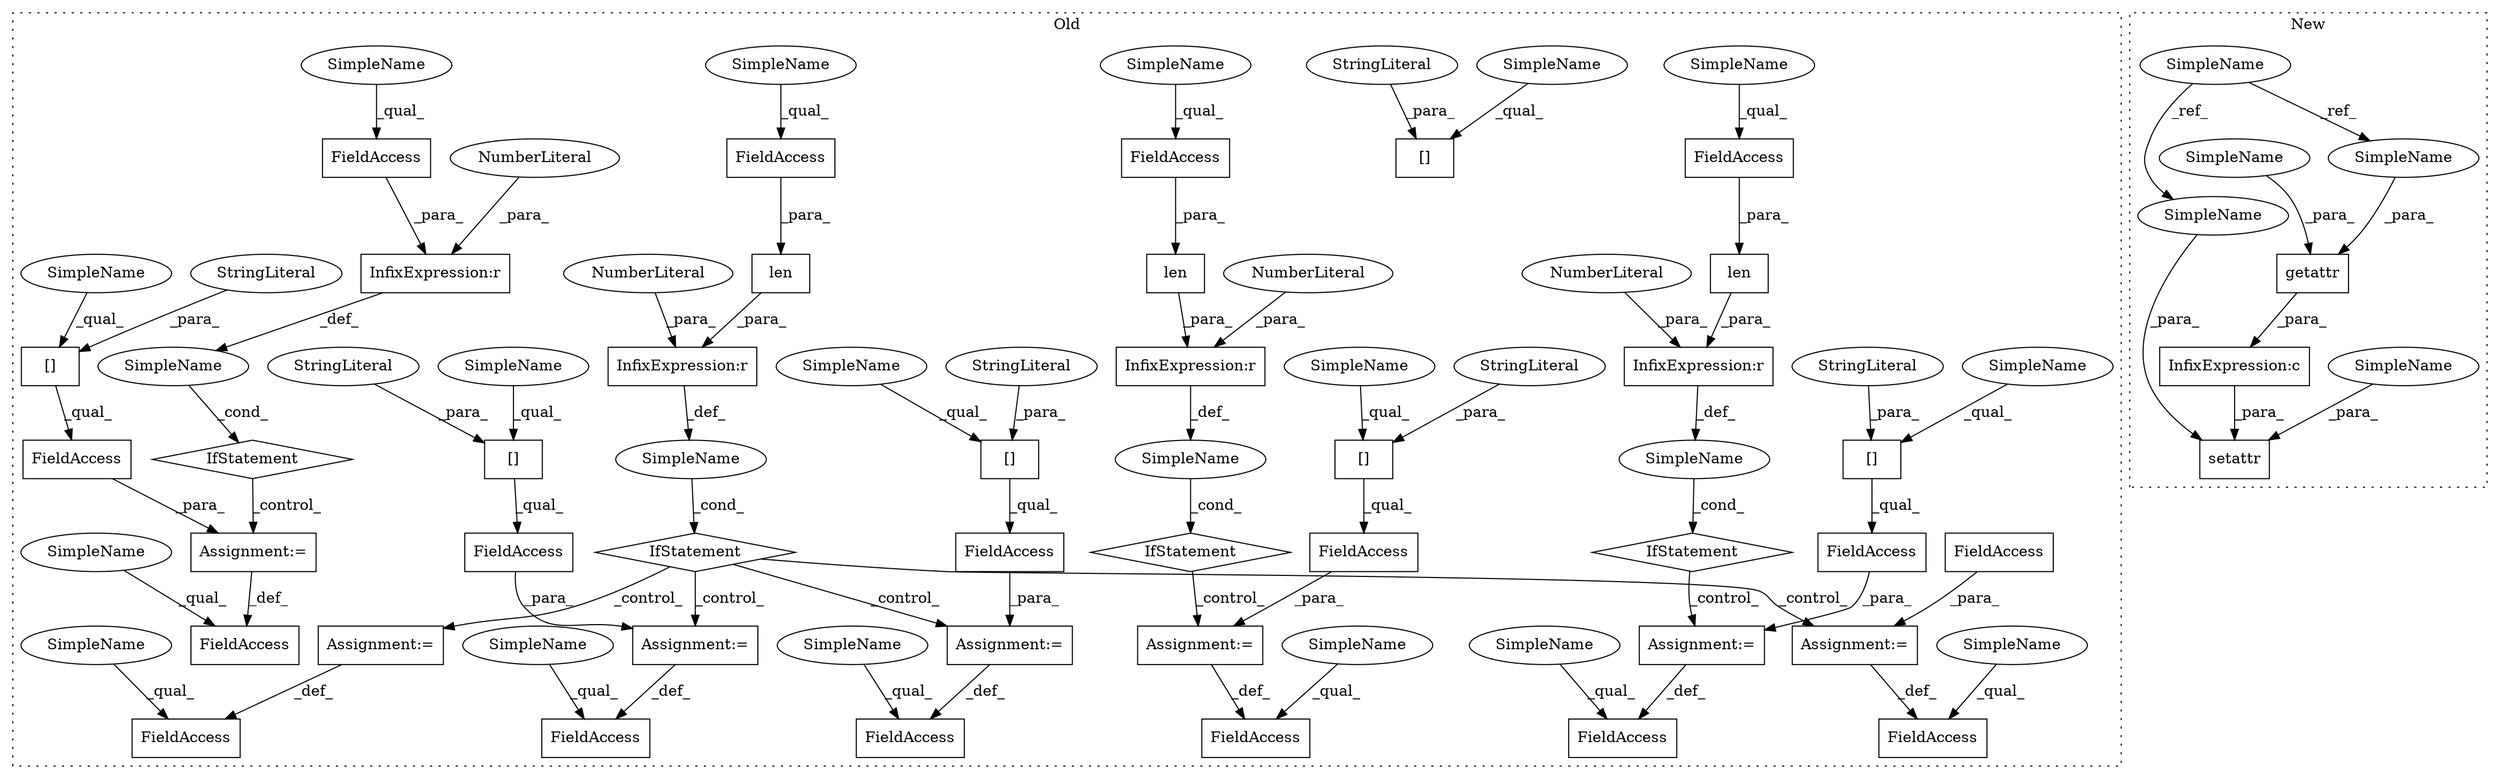 digraph G {
subgraph cluster0 {
1 [label="len" a="32" s="4917,4935" l="4,1" shape="box"];
3 [label="InfixExpression:r" a="27" s="4936" l="4" shape="box"];
4 [label="NumberLiteral" a="34" s="4940" l="1" shape="ellipse"];
6 [label="FieldAccess" a="22" s="4921" l="14" shape="box"];
8 [label="FieldAccess" a="22" s="5005" l="14" shape="box"];
9 [label="InfixExpression:r" a="27" s="5019" l="4" shape="box"];
10 [label="NumberLiteral" a="34" s="5023" l="1" shape="ellipse"];
11 [label="FieldAccess" a="22" s="5092" l="6" shape="box"];
12 [label="len" a="32" s="5088,5098" l="4,1" shape="box"];
13 [label="InfixExpression:r" a="27" s="5099" l="4" shape="box"];
14 [label="NumberLiteral" a="34" s="5103" l="1" shape="ellipse"];
15 [label="FieldAccess" a="22" s="4655" l="16" shape="box"];
16 [label="len" a="32" s="4651,4671" l="4,1" shape="box"];
17 [label="InfixExpression:r" a="27" s="4672" l="4" shape="box"];
18 [label="NumberLiteral" a="34" s="4676" l="1" shape="ellipse"];
19 [label="FieldAccess" a="22" s="5114" l="6" shape="box"];
20 [label="FieldAccess" a="22" s="5034" l="14" shape="box"];
21 [label="FieldAccess" a="22" s="4737" l="17" shape="box"];
22 [label="FieldAccess" a="22" s="4951" l="14" shape="box"];
23 [label="FieldAccess" a="22" s="4855" l="18" shape="box"];
24 [label="FieldAccess" a="22" s="4789" l="17" shape="box"];
25 [label="FieldAccess" a="22" s="4687" l="16" shape="box"];
26 [label="IfStatement" a="25" s="4647,4677" l="4,2" shape="diamond"];
27 [label="SimpleName" a="42" s="" l="" shape="ellipse"];
28 [label="Assignment:=" a="7" s="4873" l="1" shape="box"];
29 [label="FieldAccess" a="22" s="4874" l="27" shape="box"];
30 [label="IfStatement" a="25" s="5084,5104" l="4,2" shape="diamond"];
32 [label="SimpleName" a="42" s="" l="" shape="ellipse"];
33 [label="Assignment:=" a="7" s="5120" l="1" shape="box"];
34 [label="FieldAccess" a="22" s="5121" l="15" shape="box"];
35 [label="[]" a="2" s="5121,5132" l="6,1" shape="box"];
36 [label="StringLiteral" a="45" s="5127" l="5" shape="ellipse"];
37 [label="[]" a="2" s="4966,4977" l="6,1" shape="box"];
38 [label="FieldAccess" a="22" s="4966" l="23" shape="box"];
39 [label="[]" a="2" s="4755,4766" l="6,1" shape="box"];
40 [label="FieldAccess" a="22" s="4755" l="26" shape="box"];
41 [label="[]" a="2" s="5049,5060" l="6,1" shape="box"];
42 [label="FieldAccess" a="22" s="5049" l="23" shape="box"];
43 [label="[]" a="2" s="4704,4715" l="6,1" shape="box"];
44 [label="FieldAccess" a="22" s="4704" l="25" shape="box"];
45 [label="StringLiteral" a="45" s="5055" l="5" shape="ellipse"];
46 [label="StringLiteral" a="45" s="4710" l="5" shape="ellipse"];
47 [label="StringLiteral" a="45" s="4761" l="5" shape="ellipse"];
48 [label="StringLiteral" a="45" s="4972" l="5" shape="ellipse"];
49 [label="IfStatement" a="25" s="5001,5024" l="4,2" shape="diamond"];
50 [label="SimpleName" a="42" s="" l="" shape="ellipse"];
51 [label="Assignment:=" a="7" s="5048" l="1" shape="box"];
52 [label="IfStatement" a="25" s="4913,4941" l="4,2" shape="diamond"];
53 [label="Assignment:=" a="7" s="4703" l="1" shape="box"];
54 [label="Assignment:=" a="7" s="4754" l="1" shape="box"];
55 [label="[]" a="2" s="4815,4826" l="6,1" shape="box"];
56 [label="StringLiteral" a="45" s="4821" l="5" shape="ellipse"];
57 [label="SimpleName" a="42" s="" l="" shape="ellipse"];
58 [label="Assignment:=" a="7" s="4965" l="1" shape="box"];
59 [label="Assignment:=" a="7" s="4806" l="1" shape="box"];
62 [label="SimpleName" a="42" s="4815" l="5" shape="ellipse"];
63 [label="SimpleName" a="42" s="4704" l="5" shape="ellipse"];
64 [label="SimpleName" a="42" s="4966" l="5" shape="ellipse"];
65 [label="SimpleName" a="42" s="5049" l="5" shape="ellipse"];
66 [label="SimpleName" a="42" s="5121" l="5" shape="ellipse"];
67 [label="SimpleName" a="42" s="4755" l="5" shape="ellipse"];
70 [label="SimpleName" a="42" s="5114" l="3" shape="ellipse"];
71 [label="SimpleName" a="42" s="4655" l="3" shape="ellipse"];
72 [label="SimpleName" a="42" s="4855" l="3" shape="ellipse"];
73 [label="SimpleName" a="42" s="4921" l="3" shape="ellipse"];
74 [label="SimpleName" a="42" s="4951" l="3" shape="ellipse"];
75 [label="SimpleName" a="42" s="5092" l="3" shape="ellipse"];
76 [label="SimpleName" a="42" s="5034" l="3" shape="ellipse"];
77 [label="SimpleName" a="42" s="4789" l="3" shape="ellipse"];
78 [label="SimpleName" a="42" s="4737" l="3" shape="ellipse"];
79 [label="SimpleName" a="42" s="5005" l="3" shape="ellipse"];
80 [label="SimpleName" a="42" s="4687" l="3" shape="ellipse"];
label = "Old";
style="dotted";
}
subgraph cluster1 {
2 [label="setattr" a="32" s="4963,5018" l="8,1" shape="box"];
5 [label="InfixExpression:c" a="27" s="4991" l="4" shape="box"];
7 [label="SimpleName" a="42" s="4543" l="3" shape="ellipse"];
31 [label="getattr" a="32" s="4977,4990" l="8,1" shape="box"];
60 [label="SimpleName" a="42" s="4985" l="3" shape="ellipse"];
61 [label="SimpleName" a="42" s="4971" l="3" shape="ellipse"];
68 [label="SimpleName" a="42" s="4975" l="1" shape="ellipse"];
69 [label="SimpleName" a="42" s="4989" l="1" shape="ellipse"];
label = "New";
style="dotted";
}
1 -> 3 [label="_para_"];
3 -> 57 [label="_def_"];
4 -> 3 [label="_para_"];
5 -> 2 [label="_para_"];
6 -> 1 [label="_para_"];
7 -> 60 [label="_ref_"];
7 -> 61 [label="_ref_"];
8 -> 9 [label="_para_"];
9 -> 50 [label="_def_"];
10 -> 9 [label="_para_"];
11 -> 12 [label="_para_"];
12 -> 13 [label="_para_"];
13 -> 32 [label="_def_"];
14 -> 13 [label="_para_"];
15 -> 16 [label="_para_"];
16 -> 17 [label="_para_"];
17 -> 27 [label="_def_"];
18 -> 17 [label="_para_"];
26 -> 28 [label="_control_"];
26 -> 59 [label="_control_"];
26 -> 53 [label="_control_"];
26 -> 54 [label="_control_"];
27 -> 26 [label="_cond_"];
28 -> 23 [label="_def_"];
29 -> 28 [label="_para_"];
30 -> 33 [label="_control_"];
31 -> 5 [label="_para_"];
32 -> 30 [label="_cond_"];
33 -> 19 [label="_def_"];
34 -> 33 [label="_para_"];
35 -> 34 [label="_qual_"];
36 -> 35 [label="_para_"];
37 -> 38 [label="_qual_"];
38 -> 58 [label="_para_"];
39 -> 40 [label="_qual_"];
40 -> 54 [label="_para_"];
41 -> 42 [label="_qual_"];
42 -> 51 [label="_para_"];
43 -> 44 [label="_qual_"];
44 -> 53 [label="_para_"];
45 -> 41 [label="_para_"];
46 -> 43 [label="_para_"];
47 -> 39 [label="_para_"];
48 -> 37 [label="_para_"];
49 -> 51 [label="_control_"];
50 -> 49 [label="_cond_"];
51 -> 20 [label="_def_"];
52 -> 58 [label="_control_"];
53 -> 25 [label="_def_"];
54 -> 21 [label="_def_"];
56 -> 55 [label="_para_"];
57 -> 52 [label="_cond_"];
58 -> 22 [label="_def_"];
59 -> 24 [label="_def_"];
60 -> 31 [label="_para_"];
61 -> 2 [label="_para_"];
62 -> 55 [label="_qual_"];
63 -> 43 [label="_qual_"];
64 -> 37 [label="_qual_"];
65 -> 41 [label="_qual_"];
66 -> 35 [label="_qual_"];
67 -> 39 [label="_qual_"];
68 -> 2 [label="_para_"];
69 -> 31 [label="_para_"];
70 -> 19 [label="_qual_"];
71 -> 15 [label="_qual_"];
72 -> 23 [label="_qual_"];
73 -> 6 [label="_qual_"];
74 -> 22 [label="_qual_"];
75 -> 11 [label="_qual_"];
76 -> 20 [label="_qual_"];
77 -> 24 [label="_qual_"];
78 -> 21 [label="_qual_"];
79 -> 8 [label="_qual_"];
80 -> 25 [label="_qual_"];
}